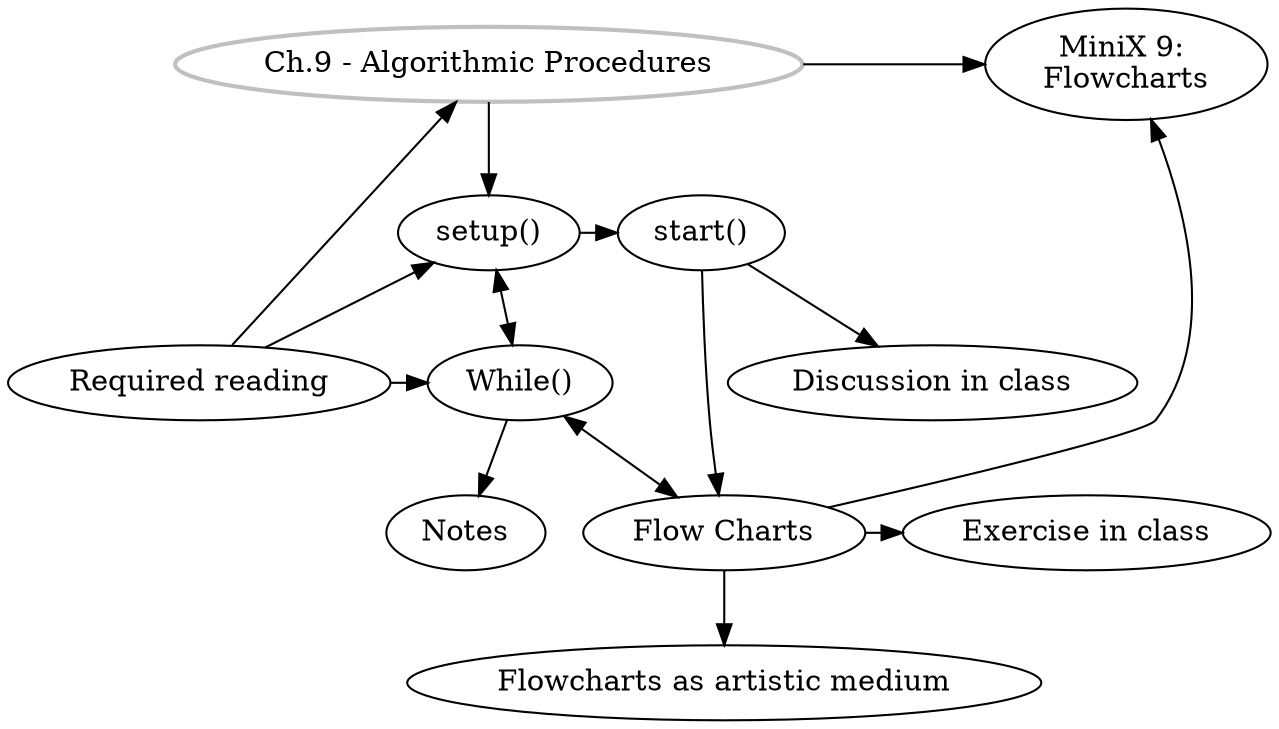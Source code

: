 digraph G {
//labels
GS [
label="Ch.9 - Algorithmic Procedures",
style=bold,
color=grey,
]

SU [label="setup()"]
ST [label="start()"]
DiC [label="Discussion in class"]
FC [label="Flow Charts"]
EiC [label="Exercise in class"]
AM [label="Flowcharts as artistic medium"]
MW [label="While()"]
MX [label="MiniX 9: \nFlowcharts"]
RR [label="Required reading"]
Notes [label="Notes"]

//rank
{rank = same; SU, ST}
{rank = same; FC, EiC}
{rank = same; RR, MW}
{rank = same; MX, GS}

//graph
GS -> SU -> ST;
GS -> MX[minlen=3];
ST -> DiC;
ST -> FC -> EiC;
FC -> AM;
MW -> Notes;
MW -> FC[dir=both]
SU -> MW [dir=both];
RR -> GS, SU, MW;
FC -> MX;
}
